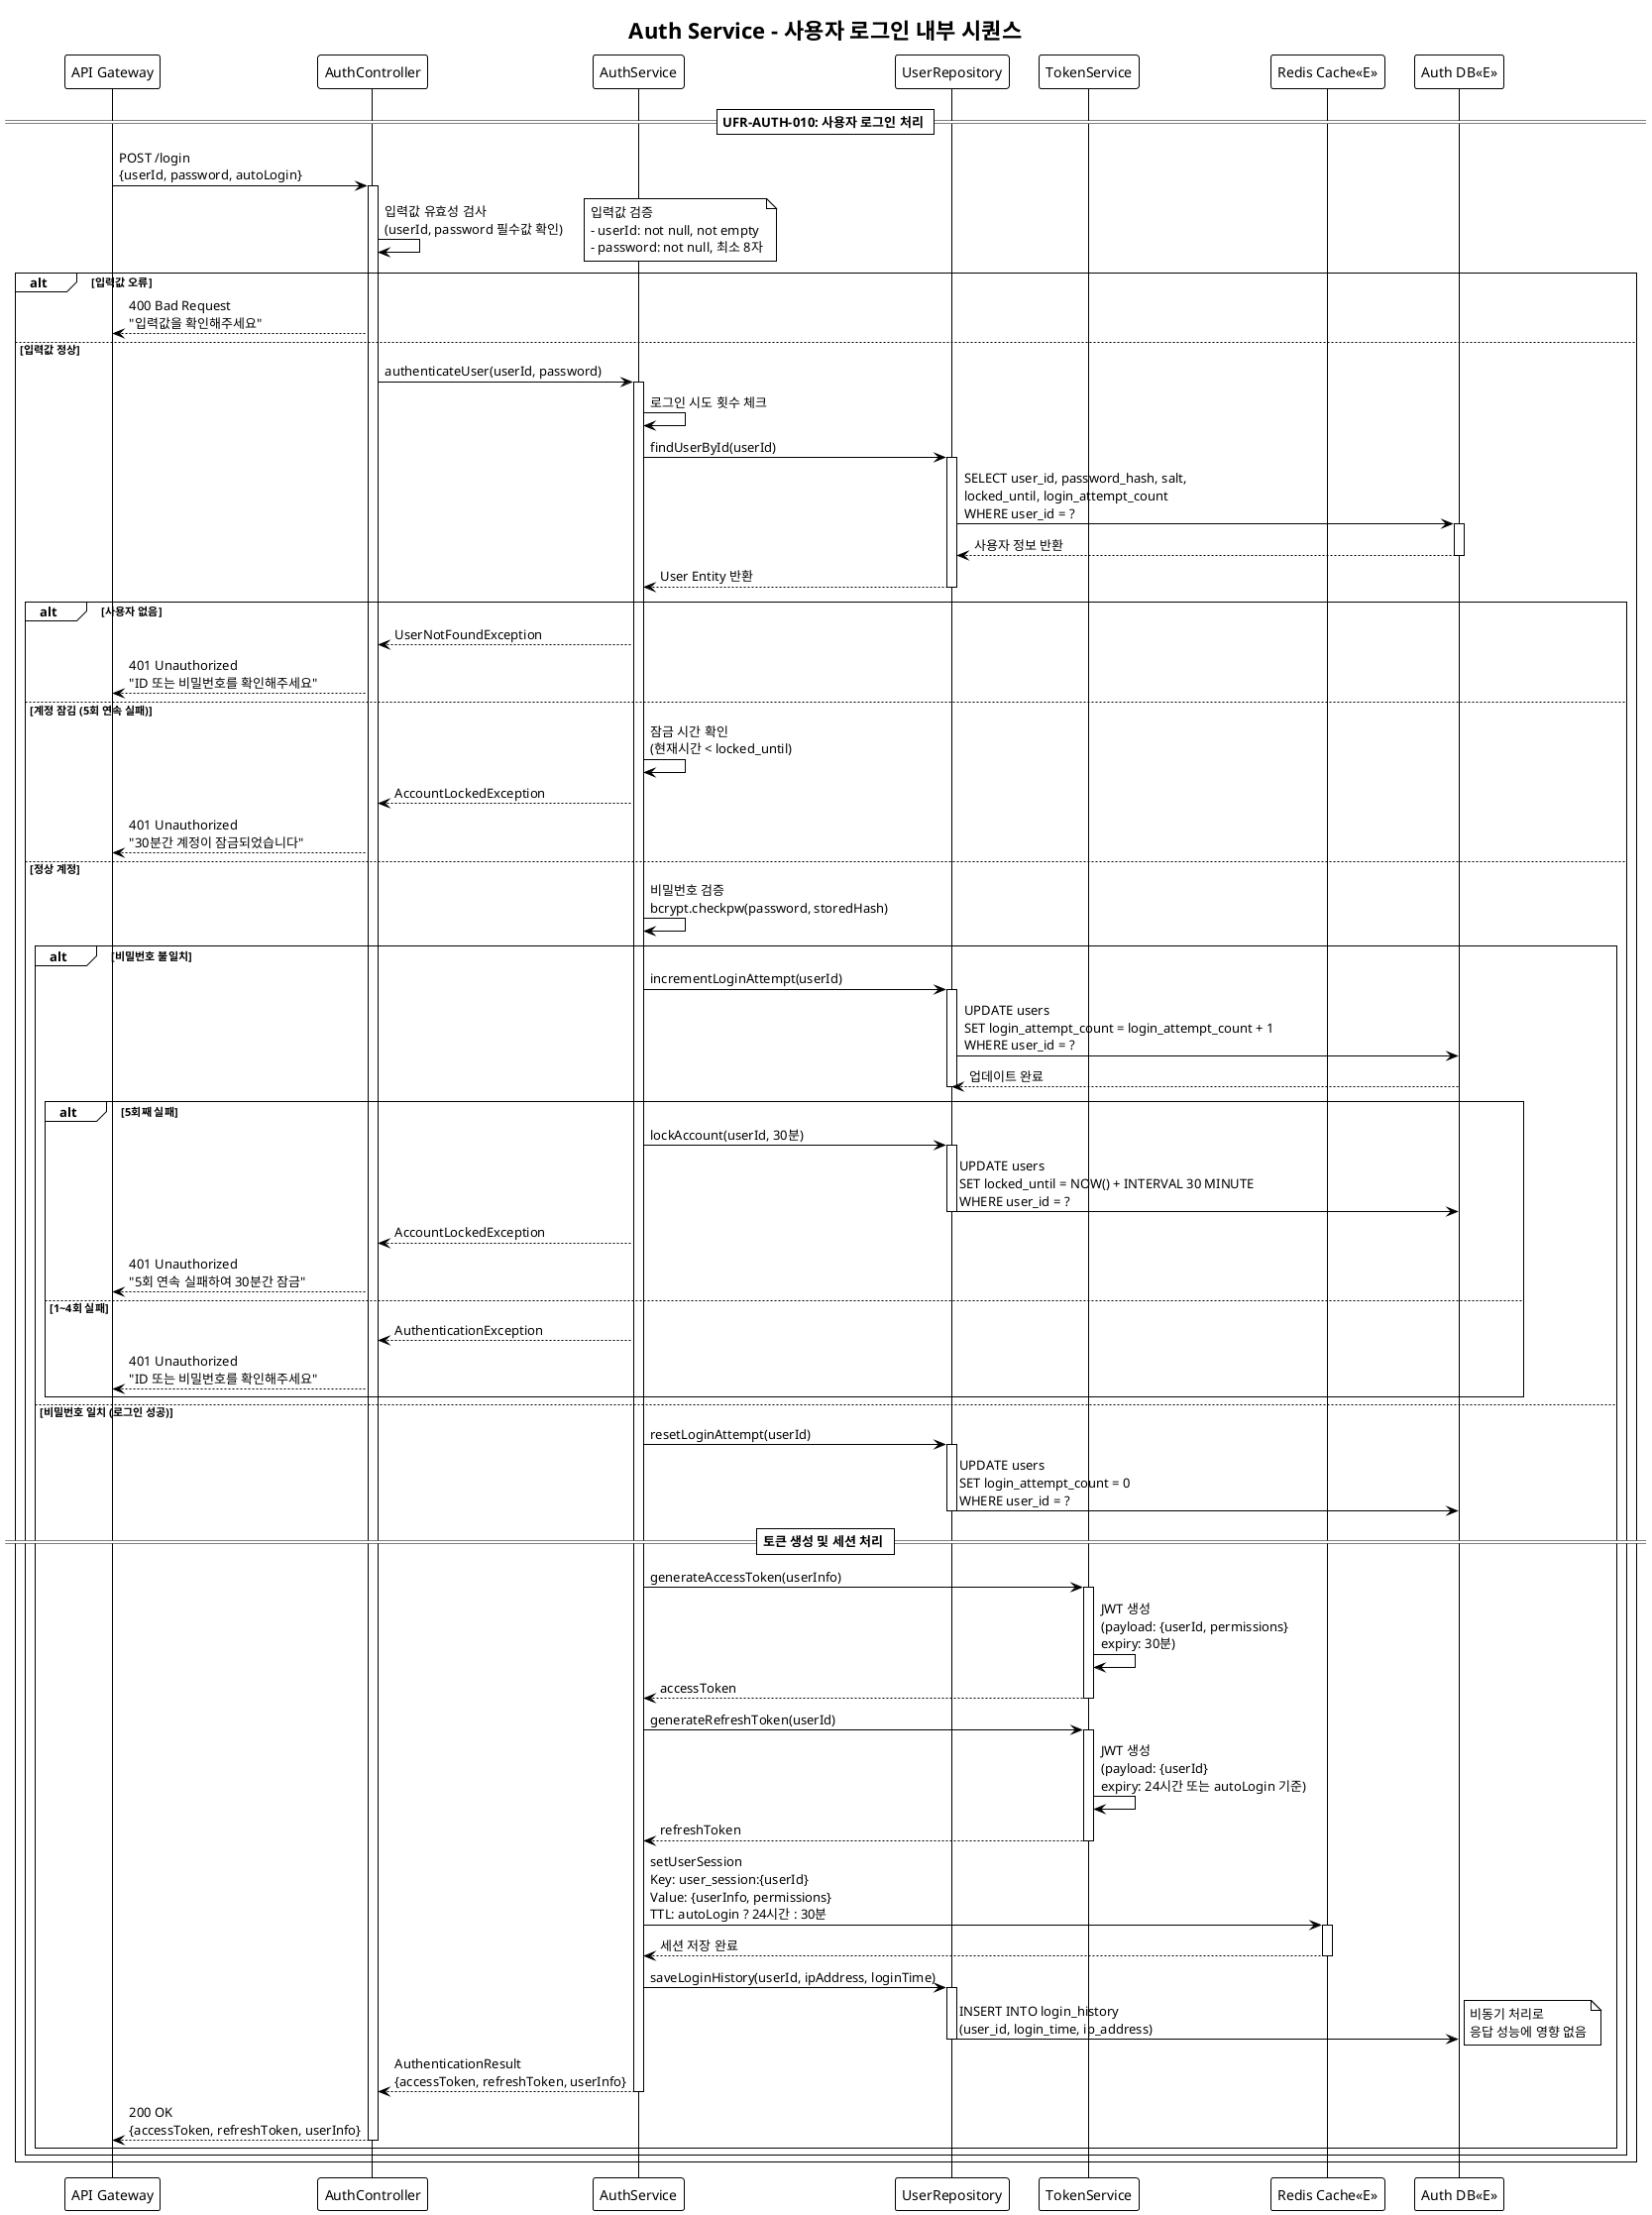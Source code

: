 @startuml
!theme mono
title Auth Service - 사용자 로그인 내부 시퀀스

participant "API Gateway" as Gateway
participant "AuthController" as Controller
participant "AuthService" as Service
participant "UserRepository" as UserRepo
participant "TokenService" as TokenService
participant "Redis Cache<<E>>" as Redis
participant "Auth DB<<E>>" as AuthDB

== UFR-AUTH-010: 사용자 로그인 처리 ==

Gateway -> Controller: POST /login\n{userId, password, autoLogin}
activate Controller

Controller -> Controller: 입력값 유효성 검사\n(userId, password 필수값 확인)
note right: 입력값 검증\n- userId: not null, not empty\n- password: not null, 최소 8자

alt 입력값 오류
    Controller --> Gateway: 400 Bad Request\n"입력값을 확인해주세요"
else 입력값 정상
    Controller -> Service: authenticateUser(userId, password)
    activate Service
    
    Service -> Service: 로그인 시도 횟수 체크
    Service -> UserRepo: findUserById(userId)
    activate UserRepo
    
    UserRepo -> AuthDB: SELECT user_id, password_hash, salt,\nlocked_until, login_attempt_count\nWHERE user_id = ?
    activate AuthDB
    AuthDB --> UserRepo: 사용자 정보 반환
    deactivate AuthDB
    
    UserRepo --> Service: User Entity 반환
    deactivate UserRepo
    
    alt 사용자 없음
        Service --> Controller: UserNotFoundException
        Controller --> Gateway: 401 Unauthorized\n"ID 또는 비밀번호를 확인해주세요"
    else 계정 잠김 (5회 연속 실패)
        Service -> Service: 잠금 시간 확인\n(현재시간 < locked_until)
        Service --> Controller: AccountLockedException
        Controller --> Gateway: 401 Unauthorized\n"30분간 계정이 잠금되었습니다"
    else 정상 계정
        Service -> Service: 비밀번호 검증\nbcrypt.checkpw(password, storedHash)
        
        alt 비밀번호 불일치
            Service -> UserRepo: incrementLoginAttempt(userId)
            activate UserRepo
            UserRepo -> AuthDB: UPDATE users\nSET login_attempt_count = login_attempt_count + 1\nWHERE user_id = ?
            AuthDB --> UserRepo: 업데이트 완료
            deactivate UserRepo
            
            alt 5회째 실패
                Service -> UserRepo: lockAccount(userId, 30분)
                activate UserRepo
                UserRepo -> AuthDB: UPDATE users\nSET locked_until = NOW() + INTERVAL 30 MINUTE\nWHERE user_id = ?
                deactivate UserRepo
                Service --> Controller: AccountLockedException
                Controller --> Gateway: 401 Unauthorized\n"5회 연속 실패하여 30분간 잠금"
            else 1~4회 실패
                Service --> Controller: AuthenticationException
                Controller --> Gateway: 401 Unauthorized\n"ID 또는 비밀번호를 확인해주세요"
            end
        else 비밀번호 일치 (로그인 성공)
            Service -> UserRepo: resetLoginAttempt(userId)
            activate UserRepo
            UserRepo -> AuthDB: UPDATE users\nSET login_attempt_count = 0\nWHERE user_id = ?
            deactivate UserRepo
            
            == 토큰 생성 및 세션 처리 ==
            
            Service -> TokenService: generateAccessToken(userInfo)
            activate TokenService
            TokenService -> TokenService: JWT 생성\n(payload: {userId, permissions}\nexpiry: 30분)
            TokenService --> Service: accessToken
            deactivate TokenService
            
            Service -> TokenService: generateRefreshToken(userId)
            activate TokenService
            TokenService -> TokenService: JWT 생성\n(payload: {userId}\nexpiry: 24시간 또는 autoLogin 기준)
            TokenService --> Service: refreshToken
            deactivate TokenService
            
            Service -> Redis: setUserSession\nKey: user_session:{userId}\nValue: {userInfo, permissions}\nTTL: autoLogin ? 24시간 : 30분
            activate Redis
            Redis --> Service: 세션 저장 완료
            deactivate Redis
            
            Service -> UserRepo: saveLoginHistory(userId, ipAddress, loginTime)
            activate UserRepo
            UserRepo -> AuthDB: INSERT INTO login_history\n(user_id, login_time, ip_address)
            note right: 비동기 처리로\n응답 성능에 영향 없음
            deactivate UserRepo
            
            Service --> Controller: AuthenticationResult\n{accessToken, refreshToken, userInfo}
            deactivate Service
            
            Controller --> Gateway: 200 OK\n{accessToken, refreshToken, userInfo}
            deactivate Controller
        end
    end
end

@enduml